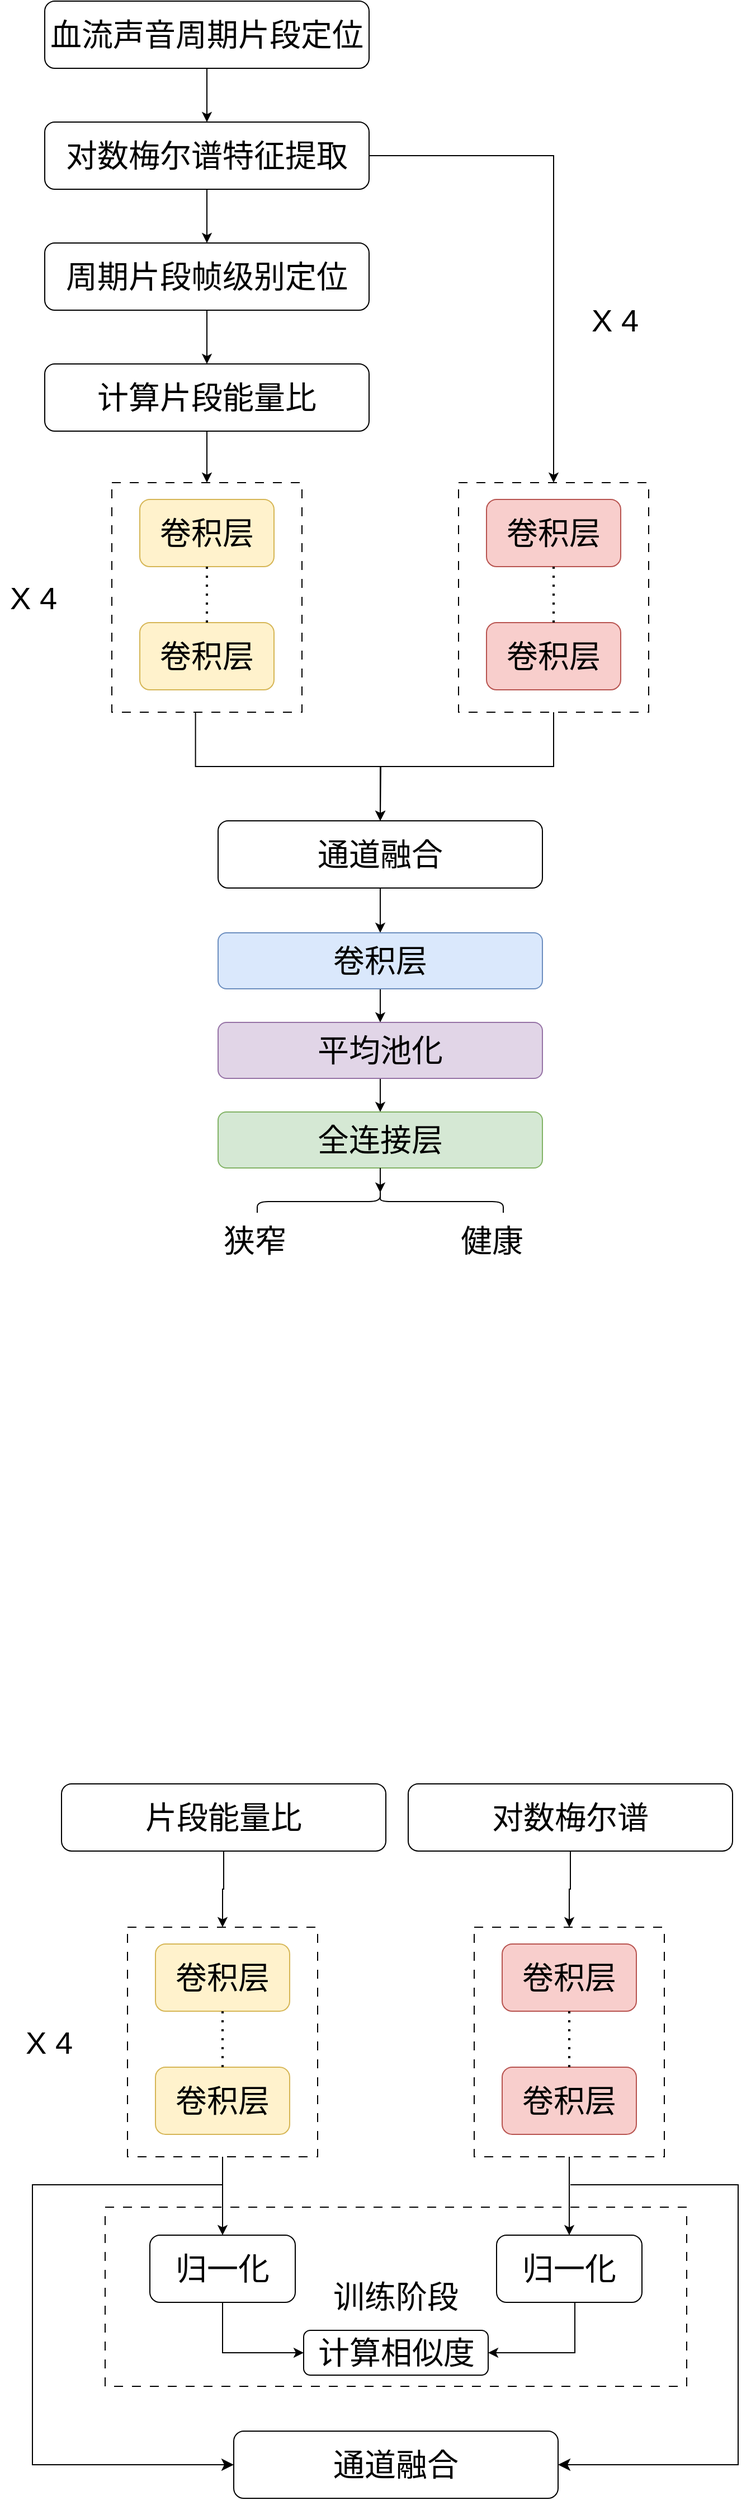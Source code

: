 <mxfile version="27.0.6">
  <diagram name="第 1 页" id="AwzU_qvC-3SEkX-WHAVH">
    <mxGraphModel dx="2431" dy="1298" grid="0" gridSize="10" guides="1" tooltips="1" connect="1" arrows="1" fold="1" page="1" pageScale="1" pageWidth="827" pageHeight="1169" math="0" shadow="0">
      <root>
        <mxCell id="0" />
        <mxCell id="1" parent="0" />
        <mxCell id="Ouz0XFEG8tfcgr-kX7OG-74" style="edgeStyle=orthogonalEdgeStyle;rounded=0;orthogonalLoop=1;jettySize=auto;html=1;exitX=0.44;exitY=0.997;exitDx=0;exitDy=0;exitPerimeter=0;" edge="1" parent="1" source="Ouz0XFEG8tfcgr-kX7OG-15" target="Ouz0XFEG8tfcgr-kX7OG-36">
          <mxGeometry relative="1" as="geometry">
            <mxPoint x="278" y="509" as="sourcePoint" />
          </mxGeometry>
        </mxCell>
        <mxCell id="Ouz0XFEG8tfcgr-kX7OG-15" value="" style="rounded=0;whiteSpace=wrap;html=1;dashed=1;dashPattern=8 8;" vertex="1" parent="1">
          <mxGeometry x="193" y="452" width="170" height="205" as="geometry" />
        </mxCell>
        <mxCell id="Ouz0XFEG8tfcgr-kX7OG-6" style="edgeStyle=orthogonalEdgeStyle;rounded=0;orthogonalLoop=1;jettySize=auto;html=1;entryX=0.5;entryY=0;entryDx=0;entryDy=0;" edge="1" parent="1" source="Ouz0XFEG8tfcgr-kX7OG-1" target="Ouz0XFEG8tfcgr-kX7OG-2">
          <mxGeometry relative="1" as="geometry" />
        </mxCell>
        <mxCell id="Ouz0XFEG8tfcgr-kX7OG-1" value="&lt;font style=&quot;font-size: 28px;&quot;&gt;血流声音周期片段定位&lt;/font&gt;" style="rounded=1;whiteSpace=wrap;html=1;" vertex="1" parent="1">
          <mxGeometry x="133" y="22" width="290" height="60" as="geometry" />
        </mxCell>
        <mxCell id="Ouz0XFEG8tfcgr-kX7OG-7" style="edgeStyle=orthogonalEdgeStyle;rounded=0;orthogonalLoop=1;jettySize=auto;html=1;entryX=0.5;entryY=0;entryDx=0;entryDy=0;" edge="1" parent="1" source="Ouz0XFEG8tfcgr-kX7OG-2" target="Ouz0XFEG8tfcgr-kX7OG-3">
          <mxGeometry relative="1" as="geometry" />
        </mxCell>
        <mxCell id="Ouz0XFEG8tfcgr-kX7OG-24" style="edgeStyle=orthogonalEdgeStyle;rounded=0;orthogonalLoop=1;jettySize=auto;html=1;entryX=0.5;entryY=0;entryDx=0;entryDy=0;" edge="1" parent="1" source="Ouz0XFEG8tfcgr-kX7OG-2" target="Ouz0XFEG8tfcgr-kX7OG-18">
          <mxGeometry relative="1" as="geometry" />
        </mxCell>
        <mxCell id="Ouz0XFEG8tfcgr-kX7OG-2" value="&lt;font style=&quot;font-size: 28px;&quot;&gt;对数梅尔谱特征提取&lt;/font&gt;" style="rounded=1;whiteSpace=wrap;html=1;" vertex="1" parent="1">
          <mxGeometry x="133" y="130" width="290" height="60" as="geometry" />
        </mxCell>
        <mxCell id="Ouz0XFEG8tfcgr-kX7OG-3" value="&lt;font style=&quot;font-size: 28px;&quot;&gt;周期片段帧级别定位&lt;/font&gt;" style="rounded=1;whiteSpace=wrap;html=1;" vertex="1" parent="1">
          <mxGeometry x="133" y="238" width="290" height="60" as="geometry" />
        </mxCell>
        <mxCell id="Ouz0XFEG8tfcgr-kX7OG-22" style="edgeStyle=orthogonalEdgeStyle;rounded=0;orthogonalLoop=1;jettySize=auto;html=1;entryX=0.5;entryY=0;entryDx=0;entryDy=0;" edge="1" parent="1" source="Ouz0XFEG8tfcgr-kX7OG-4" target="Ouz0XFEG8tfcgr-kX7OG-15">
          <mxGeometry relative="1" as="geometry" />
        </mxCell>
        <mxCell id="Ouz0XFEG8tfcgr-kX7OG-4" value="&lt;font style=&quot;font-size: 28px;&quot;&gt;计算片段能量比&lt;/font&gt;" style="rounded=1;whiteSpace=wrap;html=1;" vertex="1" parent="1">
          <mxGeometry x="133" y="346" width="290" height="60" as="geometry" />
        </mxCell>
        <mxCell id="Ouz0XFEG8tfcgr-kX7OG-8" style="edgeStyle=orthogonalEdgeStyle;rounded=0;orthogonalLoop=1;jettySize=auto;html=1;entryX=0.5;entryY=0;entryDx=0;entryDy=0;" edge="1" parent="1" source="Ouz0XFEG8tfcgr-kX7OG-3" target="Ouz0XFEG8tfcgr-kX7OG-4">
          <mxGeometry relative="1" as="geometry" />
        </mxCell>
        <mxCell id="Ouz0XFEG8tfcgr-kX7OG-9" value="&lt;font style=&quot;font-size: 28px;&quot;&gt;卷积层&lt;/font&gt;" style="rounded=1;whiteSpace=wrap;html=1;fillColor=#fff2cc;strokeColor=#d6b656;" vertex="1" parent="1">
          <mxGeometry x="218" y="467" width="120" height="60" as="geometry" />
        </mxCell>
        <mxCell id="Ouz0XFEG8tfcgr-kX7OG-10" value="&lt;font style=&quot;font-size: 28px;&quot;&gt;卷积层&lt;/font&gt;" style="rounded=1;whiteSpace=wrap;html=1;fillColor=#fff2cc;strokeColor=#d6b656;" vertex="1" parent="1">
          <mxGeometry x="218" y="577" width="120" height="60" as="geometry" />
        </mxCell>
        <mxCell id="Ouz0XFEG8tfcgr-kX7OG-11" value="" style="endArrow=none;dashed=1;html=1;dashPattern=1 3;strokeWidth=2;rounded=0;exitX=0.5;exitY=0;exitDx=0;exitDy=0;entryX=0.5;entryY=1;entryDx=0;entryDy=0;" edge="1" parent="1" source="Ouz0XFEG8tfcgr-kX7OG-10" target="Ouz0XFEG8tfcgr-kX7OG-9">
          <mxGeometry width="50" height="50" relative="1" as="geometry">
            <mxPoint x="223" y="577" as="sourcePoint" />
            <mxPoint x="273" y="527" as="targetPoint" />
          </mxGeometry>
        </mxCell>
        <mxCell id="Ouz0XFEG8tfcgr-kX7OG-75" style="edgeStyle=orthogonalEdgeStyle;rounded=0;orthogonalLoop=1;jettySize=auto;html=1;exitX=0.5;exitY=1;exitDx=0;exitDy=0;" edge="1" parent="1" source="Ouz0XFEG8tfcgr-kX7OG-18">
          <mxGeometry relative="1" as="geometry">
            <mxPoint x="433" y="754" as="targetPoint" />
            <mxPoint x="600.07" y="510.025" as="sourcePoint" />
          </mxGeometry>
        </mxCell>
        <mxCell id="Ouz0XFEG8tfcgr-kX7OG-18" value="" style="rounded=0;whiteSpace=wrap;html=1;dashed=1;dashPattern=8 8;" vertex="1" parent="1">
          <mxGeometry x="503" y="452" width="170" height="205" as="geometry" />
        </mxCell>
        <mxCell id="Ouz0XFEG8tfcgr-kX7OG-19" value="&lt;font style=&quot;font-size: 28px;&quot;&gt;卷积层&lt;/font&gt;" style="rounded=1;whiteSpace=wrap;html=1;fillColor=#f8cecc;strokeColor=#b85450;" vertex="1" parent="1">
          <mxGeometry x="528" y="467" width="120" height="60" as="geometry" />
        </mxCell>
        <mxCell id="Ouz0XFEG8tfcgr-kX7OG-20" value="&lt;font style=&quot;font-size: 28px;&quot;&gt;卷积层&lt;/font&gt;" style="rounded=1;whiteSpace=wrap;html=1;fillColor=#f8cecc;strokeColor=#b85450;" vertex="1" parent="1">
          <mxGeometry x="528" y="577" width="120" height="60" as="geometry" />
        </mxCell>
        <mxCell id="Ouz0XFEG8tfcgr-kX7OG-21" value="" style="endArrow=none;dashed=1;html=1;dashPattern=1 3;strokeWidth=2;rounded=0;exitX=0.5;exitY=0;exitDx=0;exitDy=0;entryX=0.5;entryY=1;entryDx=0;entryDy=0;" edge="1" parent="1" source="Ouz0XFEG8tfcgr-kX7OG-20" target="Ouz0XFEG8tfcgr-kX7OG-19">
          <mxGeometry width="50" height="50" relative="1" as="geometry">
            <mxPoint x="533" y="577" as="sourcePoint" />
            <mxPoint x="583" y="527" as="targetPoint" />
          </mxGeometry>
        </mxCell>
        <mxCell id="Ouz0XFEG8tfcgr-kX7OG-23" value="&lt;font style=&quot;font-size: 28px;&quot;&gt;X 4&lt;/font&gt;" style="text;html=1;align=center;verticalAlign=middle;whiteSpace=wrap;rounded=0;" vertex="1" parent="1">
          <mxGeometry x="93" y="539.5" width="60" height="30" as="geometry" />
        </mxCell>
        <mxCell id="Ouz0XFEG8tfcgr-kX7OG-25" value="&lt;font style=&quot;font-size: 28px;&quot;&gt;X 4&lt;/font&gt;" style="text;html=1;align=center;verticalAlign=middle;whiteSpace=wrap;rounded=0;" vertex="1" parent="1">
          <mxGeometry x="613" y="292" width="60" height="30" as="geometry" />
        </mxCell>
        <mxCell id="Ouz0XFEG8tfcgr-kX7OG-43" style="edgeStyle=orthogonalEdgeStyle;rounded=0;orthogonalLoop=1;jettySize=auto;html=1;entryX=0.5;entryY=0;entryDx=0;entryDy=0;" edge="1" parent="1" source="Ouz0XFEG8tfcgr-kX7OG-36" target="Ouz0XFEG8tfcgr-kX7OG-42">
          <mxGeometry relative="1" as="geometry" />
        </mxCell>
        <mxCell id="Ouz0XFEG8tfcgr-kX7OG-36" value="&lt;font style=&quot;font-size: 28px;&quot;&gt;通道融合&lt;/font&gt;" style="rounded=1;whiteSpace=wrap;html=1;" vertex="1" parent="1">
          <mxGeometry x="288" y="754" width="290" height="60" as="geometry" />
        </mxCell>
        <mxCell id="Ouz0XFEG8tfcgr-kX7OG-46" style="edgeStyle=orthogonalEdgeStyle;rounded=0;orthogonalLoop=1;jettySize=auto;html=1;entryX=0.5;entryY=0;entryDx=0;entryDy=0;" edge="1" parent="1" source="Ouz0XFEG8tfcgr-kX7OG-42" target="Ouz0XFEG8tfcgr-kX7OG-44">
          <mxGeometry relative="1" as="geometry" />
        </mxCell>
        <mxCell id="Ouz0XFEG8tfcgr-kX7OG-42" value="&lt;font style=&quot;font-size: 28px;&quot;&gt;卷积层&lt;/font&gt;" style="rounded=1;whiteSpace=wrap;html=1;fillColor=#dae8fc;strokeColor=#6c8ebf;" vertex="1" parent="1">
          <mxGeometry x="288" y="854" width="290" height="50" as="geometry" />
        </mxCell>
        <mxCell id="Ouz0XFEG8tfcgr-kX7OG-47" style="edgeStyle=orthogonalEdgeStyle;rounded=0;orthogonalLoop=1;jettySize=auto;html=1;entryX=0.5;entryY=0;entryDx=0;entryDy=0;" edge="1" parent="1" source="Ouz0XFEG8tfcgr-kX7OG-44" target="Ouz0XFEG8tfcgr-kX7OG-45">
          <mxGeometry relative="1" as="geometry" />
        </mxCell>
        <mxCell id="Ouz0XFEG8tfcgr-kX7OG-44" value="&lt;font style=&quot;font-size: 28px;&quot;&gt;平均池化&lt;/font&gt;" style="rounded=1;whiteSpace=wrap;html=1;fillColor=#e1d5e7;strokeColor=#9673a6;" vertex="1" parent="1">
          <mxGeometry x="288" y="934" width="290" height="50" as="geometry" />
        </mxCell>
        <mxCell id="Ouz0XFEG8tfcgr-kX7OG-45" value="&lt;font style=&quot;font-size: 28px;&quot;&gt;全连接层&lt;/font&gt;" style="rounded=1;whiteSpace=wrap;html=1;fillColor=#d5e8d4;strokeColor=#82b366;" vertex="1" parent="1">
          <mxGeometry x="288" y="1014" width="290" height="50" as="geometry" />
        </mxCell>
        <mxCell id="Ouz0XFEG8tfcgr-kX7OG-48" value="" style="shape=curlyBracket;whiteSpace=wrap;html=1;rounded=1;flipH=1;labelPosition=right;verticalLabelPosition=middle;align=left;verticalAlign=middle;rotation=-90;" vertex="1" parent="1">
          <mxGeometry x="423" y="984" width="20" height="220" as="geometry" />
        </mxCell>
        <mxCell id="Ouz0XFEG8tfcgr-kX7OG-49" style="edgeStyle=orthogonalEdgeStyle;rounded=0;orthogonalLoop=1;jettySize=auto;html=1;entryX=0.1;entryY=0.5;entryDx=0;entryDy=0;entryPerimeter=0;" edge="1" parent="1" source="Ouz0XFEG8tfcgr-kX7OG-45" target="Ouz0XFEG8tfcgr-kX7OG-48">
          <mxGeometry relative="1" as="geometry" />
        </mxCell>
        <mxCell id="Ouz0XFEG8tfcgr-kX7OG-50" value="&lt;font style=&quot;font-size: 28px;&quot;&gt;狭窄&lt;/font&gt;" style="text;html=1;align=center;verticalAlign=middle;whiteSpace=wrap;rounded=0;" vertex="1" parent="1">
          <mxGeometry x="290.5" y="1114" width="60" height="30" as="geometry" />
        </mxCell>
        <mxCell id="Ouz0XFEG8tfcgr-kX7OG-51" value="&lt;font style=&quot;font-size: 28px;&quot;&gt;健康&lt;/font&gt;" style="text;html=1;align=center;verticalAlign=middle;whiteSpace=wrap;rounded=0;" vertex="1" parent="1">
          <mxGeometry x="503" y="1114" width="60" height="30" as="geometry" />
        </mxCell>
        <mxCell id="Ouz0XFEG8tfcgr-kX7OG-54" value="&lt;font style=&quot;font-size: 28px;&quot;&gt;训练阶段&lt;/font&gt;" style="rounded=0;whiteSpace=wrap;html=1;dashed=1;dashPattern=8 8;" vertex="1" parent="1">
          <mxGeometry x="187" y="1992" width="520" height="160" as="geometry" />
        </mxCell>
        <mxCell id="Ouz0XFEG8tfcgr-kX7OG-55" style="edgeStyle=orthogonalEdgeStyle;rounded=0;orthogonalLoop=1;jettySize=auto;html=1;" edge="1" parent="1" source="Ouz0XFEG8tfcgr-kX7OG-56" target="Ouz0XFEG8tfcgr-kX7OG-67">
          <mxGeometry relative="1" as="geometry" />
        </mxCell>
        <mxCell id="Ouz0XFEG8tfcgr-kX7OG-56" value="" style="rounded=0;whiteSpace=wrap;html=1;dashed=1;dashPattern=8 8;" vertex="1" parent="1">
          <mxGeometry x="207" y="1742" width="170" height="205" as="geometry" />
        </mxCell>
        <mxCell id="Ouz0XFEG8tfcgr-kX7OG-57" value="&lt;font style=&quot;font-size: 28px;&quot;&gt;卷积层&lt;/font&gt;" style="rounded=1;whiteSpace=wrap;html=1;fillColor=#fff2cc;strokeColor=#d6b656;" vertex="1" parent="1">
          <mxGeometry x="232" y="1757" width="120" height="60" as="geometry" />
        </mxCell>
        <mxCell id="Ouz0XFEG8tfcgr-kX7OG-58" value="&lt;font style=&quot;font-size: 28px;&quot;&gt;卷积层&lt;/font&gt;" style="rounded=1;whiteSpace=wrap;html=1;fillColor=#fff2cc;strokeColor=#d6b656;" vertex="1" parent="1">
          <mxGeometry x="232" y="1867" width="120" height="60" as="geometry" />
        </mxCell>
        <mxCell id="Ouz0XFEG8tfcgr-kX7OG-59" value="" style="endArrow=none;dashed=1;html=1;dashPattern=1 3;strokeWidth=2;rounded=0;exitX=0.5;exitY=0;exitDx=0;exitDy=0;entryX=0.5;entryY=1;entryDx=0;entryDy=0;" edge="1" parent="1" source="Ouz0XFEG8tfcgr-kX7OG-58" target="Ouz0XFEG8tfcgr-kX7OG-57">
          <mxGeometry width="50" height="50" relative="1" as="geometry">
            <mxPoint x="237" y="1867" as="sourcePoint" />
            <mxPoint x="287" y="1817" as="targetPoint" />
          </mxGeometry>
        </mxCell>
        <mxCell id="Ouz0XFEG8tfcgr-kX7OG-60" style="edgeStyle=orthogonalEdgeStyle;rounded=0;orthogonalLoop=1;jettySize=auto;html=1;entryX=0.5;entryY=0;entryDx=0;entryDy=0;" edge="1" parent="1" source="Ouz0XFEG8tfcgr-kX7OG-61" target="Ouz0XFEG8tfcgr-kX7OG-69">
          <mxGeometry relative="1" as="geometry" />
        </mxCell>
        <mxCell id="Ouz0XFEG8tfcgr-kX7OG-61" value="" style="rounded=0;whiteSpace=wrap;html=1;dashed=1;dashPattern=8 8;" vertex="1" parent="1">
          <mxGeometry x="517" y="1742" width="170" height="205" as="geometry" />
        </mxCell>
        <mxCell id="Ouz0XFEG8tfcgr-kX7OG-62" value="&lt;font style=&quot;font-size: 28px;&quot;&gt;卷积层&lt;/font&gt;" style="rounded=1;whiteSpace=wrap;html=1;fillColor=#f8cecc;strokeColor=#b85450;" vertex="1" parent="1">
          <mxGeometry x="542" y="1757" width="120" height="60" as="geometry" />
        </mxCell>
        <mxCell id="Ouz0XFEG8tfcgr-kX7OG-63" value="&lt;font style=&quot;font-size: 28px;&quot;&gt;卷积层&lt;/font&gt;" style="rounded=1;whiteSpace=wrap;html=1;fillColor=#f8cecc;strokeColor=#b85450;" vertex="1" parent="1">
          <mxGeometry x="542" y="1867" width="120" height="60" as="geometry" />
        </mxCell>
        <mxCell id="Ouz0XFEG8tfcgr-kX7OG-64" value="" style="endArrow=none;dashed=1;html=1;dashPattern=1 3;strokeWidth=2;rounded=0;exitX=0.5;exitY=0;exitDx=0;exitDy=0;entryX=0.5;entryY=1;entryDx=0;entryDy=0;" edge="1" parent="1" source="Ouz0XFEG8tfcgr-kX7OG-63" target="Ouz0XFEG8tfcgr-kX7OG-62">
          <mxGeometry width="50" height="50" relative="1" as="geometry">
            <mxPoint x="547" y="1867" as="sourcePoint" />
            <mxPoint x="597" y="1817" as="targetPoint" />
          </mxGeometry>
        </mxCell>
        <mxCell id="Ouz0XFEG8tfcgr-kX7OG-65" value="&lt;font style=&quot;font-size: 28px;&quot;&gt;X 4&lt;/font&gt;" style="text;html=1;align=center;verticalAlign=middle;whiteSpace=wrap;rounded=0;" vertex="1" parent="1">
          <mxGeometry x="107" y="1829.5" width="60" height="30" as="geometry" />
        </mxCell>
        <mxCell id="Ouz0XFEG8tfcgr-kX7OG-66" style="edgeStyle=orthogonalEdgeStyle;rounded=0;orthogonalLoop=1;jettySize=auto;html=1;entryX=0;entryY=0.5;entryDx=0;entryDy=0;exitX=0.5;exitY=1;exitDx=0;exitDy=0;" edge="1" parent="1" source="Ouz0XFEG8tfcgr-kX7OG-67" target="Ouz0XFEG8tfcgr-kX7OG-70">
          <mxGeometry relative="1" as="geometry" />
        </mxCell>
        <mxCell id="Ouz0XFEG8tfcgr-kX7OG-67" value="&lt;span style=&quot;font-size: 28px;&quot;&gt;归一化&lt;/span&gt;" style="rounded=1;whiteSpace=wrap;html=1;" vertex="1" parent="1">
          <mxGeometry x="227" y="2017" width="130" height="60" as="geometry" />
        </mxCell>
        <mxCell id="Ouz0XFEG8tfcgr-kX7OG-68" style="edgeStyle=orthogonalEdgeStyle;rounded=0;orthogonalLoop=1;jettySize=auto;html=1;entryX=1;entryY=0.5;entryDx=0;entryDy=0;" edge="1" parent="1" source="Ouz0XFEG8tfcgr-kX7OG-69" target="Ouz0XFEG8tfcgr-kX7OG-70">
          <mxGeometry relative="1" as="geometry">
            <Array as="points">
              <mxPoint x="607" y="2122" />
            </Array>
          </mxGeometry>
        </mxCell>
        <mxCell id="Ouz0XFEG8tfcgr-kX7OG-69" value="&lt;span style=&quot;font-size: 28px;&quot;&gt;归一化&lt;/span&gt;" style="rounded=1;whiteSpace=wrap;html=1;" vertex="1" parent="1">
          <mxGeometry x="537" y="2017" width="130" height="60" as="geometry" />
        </mxCell>
        <mxCell id="Ouz0XFEG8tfcgr-kX7OG-70" value="&lt;span style=&quot;font-size: 28px;&quot;&gt;计算相似度&lt;/span&gt;" style="rounded=1;whiteSpace=wrap;html=1;" vertex="1" parent="1">
          <mxGeometry x="364.5" y="2102" width="165" height="40" as="geometry" />
        </mxCell>
        <mxCell id="Ouz0XFEG8tfcgr-kX7OG-71" value="&lt;font style=&quot;font-size: 28px;&quot;&gt;通道融合&lt;/font&gt;" style="rounded=1;whiteSpace=wrap;html=1;" vertex="1" parent="1">
          <mxGeometry x="302" y="2192" width="290" height="60" as="geometry" />
        </mxCell>
        <mxCell id="Ouz0XFEG8tfcgr-kX7OG-72" value="" style="edgeStyle=elbowEdgeStyle;elbow=horizontal;endArrow=classic;html=1;curved=0;rounded=0;endSize=8;startSize=8;entryX=0;entryY=0.5;entryDx=0;entryDy=0;" edge="1" parent="1" target="Ouz0XFEG8tfcgr-kX7OG-71">
          <mxGeometry width="50" height="50" relative="1" as="geometry">
            <mxPoint x="292" y="1972" as="sourcePoint" />
            <mxPoint x="297" y="2222" as="targetPoint" />
            <Array as="points">
              <mxPoint x="122" y="2092" />
            </Array>
          </mxGeometry>
        </mxCell>
        <mxCell id="Ouz0XFEG8tfcgr-kX7OG-73" value="" style="edgeStyle=elbowEdgeStyle;elbow=horizontal;endArrow=classic;html=1;curved=0;rounded=0;endSize=8;startSize=8;entryX=1;entryY=0.5;entryDx=0;entryDy=0;" edge="1" parent="1" target="Ouz0XFEG8tfcgr-kX7OG-71">
          <mxGeometry width="50" height="50" relative="1" as="geometry">
            <mxPoint x="603" y="1972" as="sourcePoint" />
            <mxPoint x="597" y="2222" as="targetPoint" />
            <Array as="points">
              <mxPoint x="753" y="2102" />
            </Array>
          </mxGeometry>
        </mxCell>
        <mxCell id="Ouz0XFEG8tfcgr-kX7OG-78" style="edgeStyle=orthogonalEdgeStyle;rounded=0;orthogonalLoop=1;jettySize=auto;html=1;entryX=0.5;entryY=0;entryDx=0;entryDy=0;" edge="1" parent="1" source="Ouz0XFEG8tfcgr-kX7OG-76" target="Ouz0XFEG8tfcgr-kX7OG-56">
          <mxGeometry relative="1" as="geometry" />
        </mxCell>
        <mxCell id="Ouz0XFEG8tfcgr-kX7OG-76" value="&lt;font style=&quot;font-size: 28px;&quot;&gt;片段能量比&lt;/font&gt;" style="rounded=1;whiteSpace=wrap;html=1;" vertex="1" parent="1">
          <mxGeometry x="148" y="1614" width="290" height="60" as="geometry" />
        </mxCell>
        <mxCell id="Ouz0XFEG8tfcgr-kX7OG-79" style="edgeStyle=orthogonalEdgeStyle;rounded=0;orthogonalLoop=1;jettySize=auto;html=1;entryX=0.5;entryY=0;entryDx=0;entryDy=0;" edge="1" parent="1" source="Ouz0XFEG8tfcgr-kX7OG-77" target="Ouz0XFEG8tfcgr-kX7OG-61">
          <mxGeometry relative="1" as="geometry" />
        </mxCell>
        <mxCell id="Ouz0XFEG8tfcgr-kX7OG-77" value="&lt;font style=&quot;font-size: 28px;&quot;&gt;对数梅尔谱&lt;/font&gt;" style="rounded=1;whiteSpace=wrap;html=1;" vertex="1" parent="1">
          <mxGeometry x="458" y="1614" width="290" height="60" as="geometry" />
        </mxCell>
      </root>
    </mxGraphModel>
  </diagram>
</mxfile>
